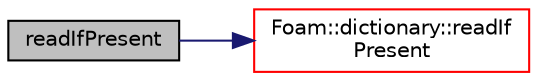 digraph "readIfPresent"
{
  bgcolor="transparent";
  edge [fontname="Helvetica",fontsize="10",labelfontname="Helvetica",labelfontsize="10"];
  node [fontname="Helvetica",fontsize="10",shape=record];
  rankdir="LR";
  Node1 [label="readIfPresent",height=0.2,width=0.4,color="black", fillcolor="grey75", style="filled", fontcolor="black"];
  Node1 -> Node2 [color="midnightblue",fontsize="10",style="solid",fontname="Helvetica"];
  Node2 [label="Foam::dictionary::readIf\lPresent",height=0.2,width=0.4,color="red",URL="$a00523.html#ac3502a72e9d1a84f63c4919b78595cd4",tooltip="Find an entry if present, and assign to T. "];
}
